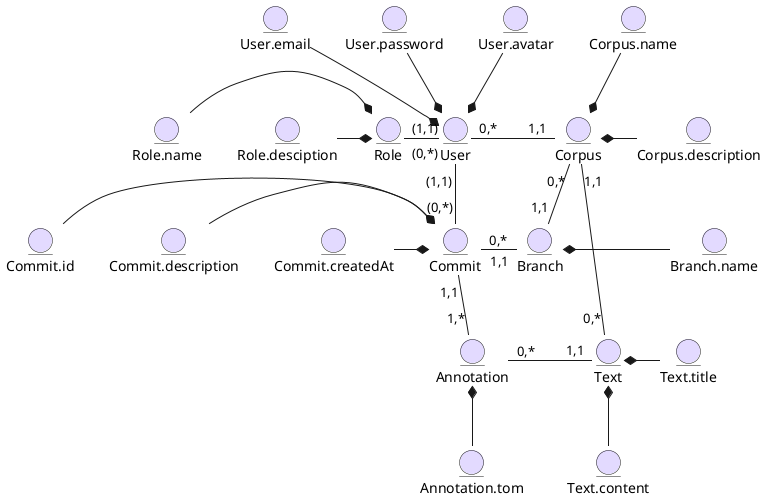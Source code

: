 @startuml 
entity User #e3daff
entity User.email #e3daff
entity User.password #e3daff
entity User.avatar #e3daff

entity Role #e3daff
entity Role.name #e3daff
entity Role.desciption #e3daff

entity Commit #e3daff
entity Commit.id #e3daff
entity Commit.description #e3daff
entity Commit.createdAt #e3daff

entity Annotation #e3daff
entity Annotation.tom #e3daff

entity Text #e3daff
entity Text.content #e3daff
entity Text.title #e3daff

entity Corpus #e3daff
entity Corpus.name #e3daff
entity Corpus.description #e3daff

entity Branch #e3daff
entity Branch.name #e3daff


User.email -d-* User
User.password -d-* User
User.avatar -d-* User

Role.name -r-* Role
Role.desciption -r-* Role

Commit.id -r-* Commit
Commit.description -r-* Commit
Commit.createdAt -r-* Commit

Annotation.tom -u-* Annotation

Text.content -u-* Text
Text.title -l-* Text

Corpus.name -d-* Corpus
Corpus.description -l-* Corpus

Branch.name -l-* Branch


User "(0,*)"-l-"(1,1)" Role
User "0,*"-r-"1,1" Corpus
User "(1,1)"-d-"(0,*)" Commit

Commit "0,*" -r- "1,1" Branch
Commit "1,1" -d- "1,*" Annotation

Corpus "0,*" -d- "1,1" Branch
Corpus "1,1" -d- "0,*" Text

Text "1,1" -l- "0,*" Annotation
@enduml
